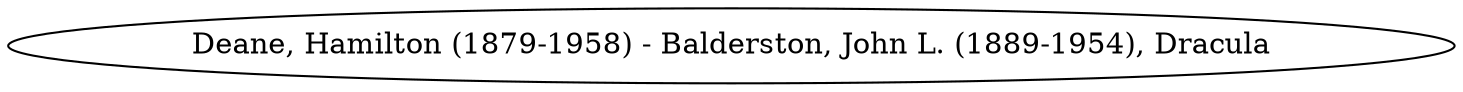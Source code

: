 // Notice UMLRM0155
digraph UMLRM0155 {
	rankdir=LR
	size="20,20"
	UMLRM0155 [label="Deane, Hamilton (1879-1958) - Balderston, John L. (1889-1954), Dracula"]
}
